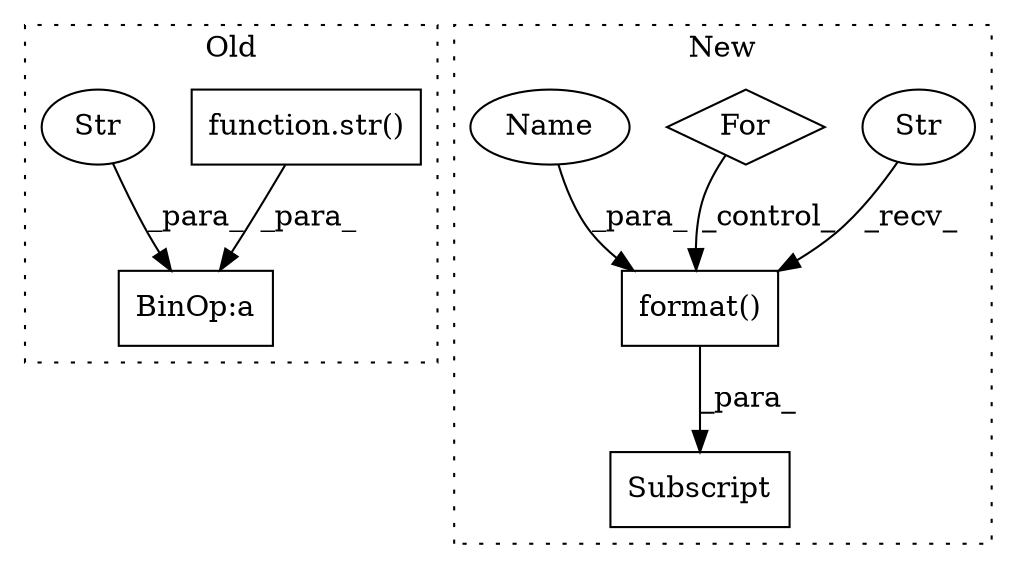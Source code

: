 digraph G {
subgraph cluster0 {
1 [label="function.str()" a="75" s="3958,3981" l="4,1" shape="box"];
4 [label="BinOp:a" a="82" s="3982" l="3" shape="box"];
5 [label="Str" a="66" s="3985" l="6" shape="ellipse"];
label = "Old";
style="dotted";
}
subgraph cluster1 {
2 [label="format()" a="75" s="3417,3444" l="21,1" shape="box"];
3 [label="Str" a="66" s="3417" l="13" shape="ellipse"];
6 [label="For" a="107" s="3269,3295" l="4,18" shape="diamond"];
7 [label="Subscript" a="63" s="3407,0" l="39,0" shape="box"];
8 [label="Name" a="87" s="3438" l="6" shape="ellipse"];
label = "New";
style="dotted";
}
1 -> 4 [label="_para_"];
2 -> 7 [label="_para_"];
3 -> 2 [label="_recv_"];
5 -> 4 [label="_para_"];
6 -> 2 [label="_control_"];
8 -> 2 [label="_para_"];
}